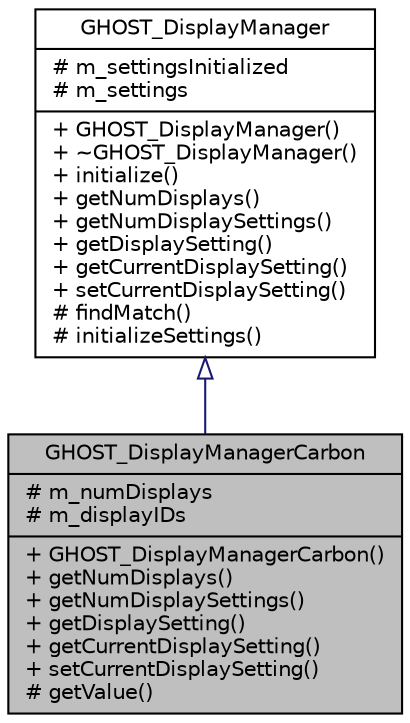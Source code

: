 digraph G
{
  edge [fontname="Helvetica",fontsize="10",labelfontname="Helvetica",labelfontsize="10"];
  node [fontname="Helvetica",fontsize="10",shape=record];
  Node1 [label="{GHOST_DisplayManagerCarbon\n|# m_numDisplays\l# m_displayIDs\l|+ GHOST_DisplayManagerCarbon()\l+ getNumDisplays()\l+ getNumDisplaySettings()\l+ getDisplaySetting()\l+ getCurrentDisplaySetting()\l+ setCurrentDisplaySetting()\l# getValue()\l}",height=0.2,width=0.4,color="black", fillcolor="grey75", style="filled" fontcolor="black"];
  Node2 -> Node1 [dir=back,color="midnightblue",fontsize="10",style="solid",arrowtail="empty",fontname="Helvetica"];
  Node2 [label="{GHOST_DisplayManager\n|# m_settingsInitialized\l# m_settings\l|+ GHOST_DisplayManager()\l+ ~GHOST_DisplayManager()\l+ initialize()\l+ getNumDisplays()\l+ getNumDisplaySettings()\l+ getDisplaySetting()\l+ getCurrentDisplaySetting()\l+ setCurrentDisplaySetting()\l# findMatch()\l# initializeSettings()\l}",height=0.2,width=0.4,color="black", fillcolor="white", style="filled",URL="$d3/d88/classGHOST__DisplayManager.html"];
}
